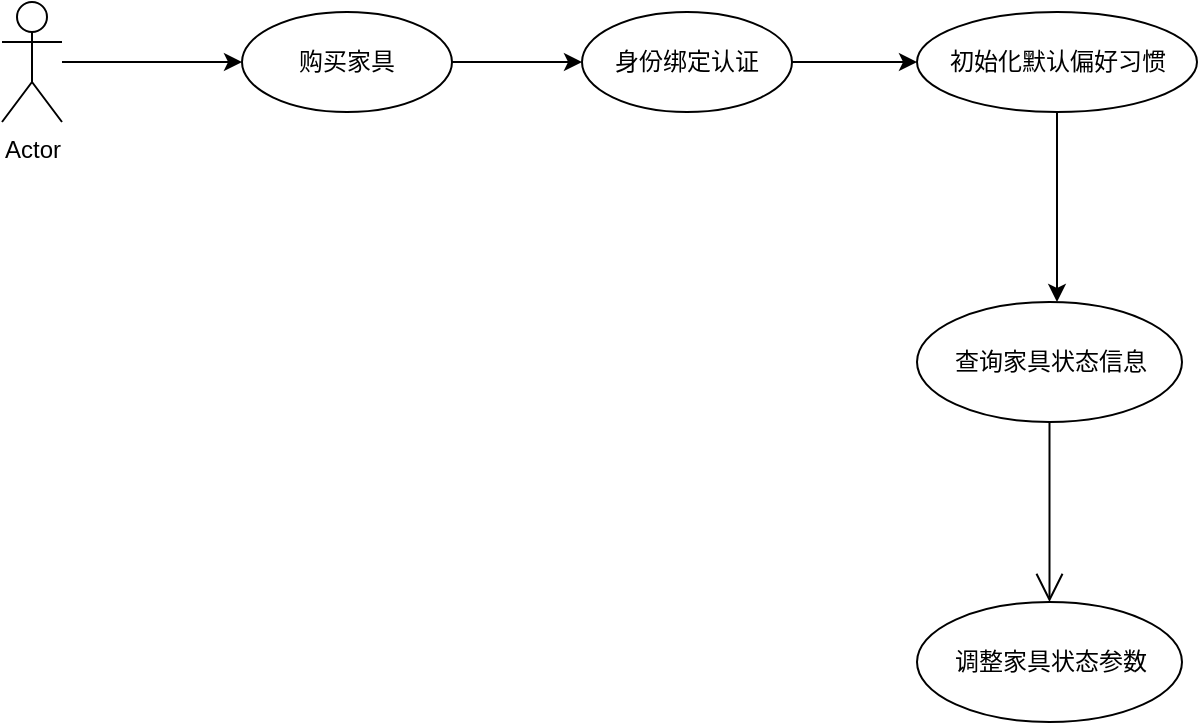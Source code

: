 <mxfile version="24.0.7" type="github">
  <diagram name="Page-1" id="0783ab3e-0a74-02c8-0abd-f7b4e66b4bec">
    <mxGraphModel dx="836" dy="576" grid="1" gridSize="10" guides="1" tooltips="1" connect="1" arrows="1" fold="1" page="1" pageScale="1" pageWidth="850" pageHeight="1100" background="none" math="0" shadow="0">
      <root>
        <mxCell id="0" />
        <mxCell id="1" parent="0" />
        <mxCell id="xaB9GiJI3lMty1Uy9sra-12" value="Actor" style="shape=umlActor;verticalLabelPosition=bottom;verticalAlign=top;html=1;outlineConnect=0;" vertex="1" parent="1">
          <mxGeometry x="60" y="320" width="30" height="60" as="geometry" />
        </mxCell>
        <mxCell id="xaB9GiJI3lMty1Uy9sra-19" value="" style="endArrow=classic;html=1;rounded=0;entryX=0;entryY=0.5;entryDx=0;entryDy=0;" edge="1" parent="1" source="xaB9GiJI3lMty1Uy9sra-12" target="xaB9GiJI3lMty1Uy9sra-36">
          <mxGeometry width="50" height="50" relative="1" as="geometry">
            <mxPoint x="240" y="430" as="sourcePoint" />
            <mxPoint x="180.0" y="350" as="targetPoint" />
          </mxGeometry>
        </mxCell>
        <mxCell id="xaB9GiJI3lMty1Uy9sra-25" value="" style="endArrow=classic;html=1;rounded=0;entryX=0;entryY=0.5;entryDx=0;entryDy=0;exitX=1;exitY=0.5;exitDx=0;exitDy=0;" edge="1" parent="1" source="xaB9GiJI3lMty1Uy9sra-36" target="xaB9GiJI3lMty1Uy9sra-39">
          <mxGeometry width="50" height="50" relative="1" as="geometry">
            <mxPoint x="290" y="350" as="sourcePoint" />
            <mxPoint x="350.0" y="350" as="targetPoint" />
          </mxGeometry>
        </mxCell>
        <mxCell id="xaB9GiJI3lMty1Uy9sra-32" value="" style="endArrow=classic;html=1;rounded=0;entryX=0;entryY=0.5;entryDx=0;entryDy=0;exitX=1;exitY=0.5;exitDx=0;exitDy=0;" edge="1" parent="1" source="xaB9GiJI3lMty1Uy9sra-39" target="xaB9GiJI3lMty1Uy9sra-42">
          <mxGeometry width="50" height="50" relative="1" as="geometry">
            <mxPoint x="460.0" y="350" as="sourcePoint" />
            <mxPoint x="535" y="350" as="targetPoint" />
          </mxGeometry>
        </mxCell>
        <mxCell id="xaB9GiJI3lMty1Uy9sra-33" value="" style="endArrow=classic;html=1;rounded=0;exitX=0.5;exitY=1;exitDx=0;exitDy=0;entryX=0.5;entryY=0;entryDx=0;entryDy=0;" edge="1" parent="1" source="xaB9GiJI3lMty1Uy9sra-42">
          <mxGeometry width="50" height="50" relative="1" as="geometry">
            <mxPoint x="587.5" y="380" as="sourcePoint" />
            <mxPoint x="587.5" y="470" as="targetPoint" />
          </mxGeometry>
        </mxCell>
        <mxCell id="xaB9GiJI3lMty1Uy9sra-36" value="购买家具" style="ellipse;whiteSpace=wrap;html=1;" vertex="1" parent="1">
          <mxGeometry x="180" y="325" width="105" height="50" as="geometry" />
        </mxCell>
        <mxCell id="xaB9GiJI3lMty1Uy9sra-39" value="身份绑定认证" style="ellipse;whiteSpace=wrap;html=1;" vertex="1" parent="1">
          <mxGeometry x="350" y="325" width="105" height="50" as="geometry" />
        </mxCell>
        <mxCell id="xaB9GiJI3lMty1Uy9sra-42" value="初始化默认偏好习惯" style="ellipse;whiteSpace=wrap;html=1;" vertex="1" parent="1">
          <mxGeometry x="517.5" y="325" width="140" height="50" as="geometry" />
        </mxCell>
        <mxCell id="xaB9GiJI3lMty1Uy9sra-44" value="查询家具状态信息" style="ellipse;whiteSpace=wrap;html=1;" vertex="1" parent="1">
          <mxGeometry x="517.5" y="470" width="132.5" height="60" as="geometry" />
        </mxCell>
        <mxCell id="xaB9GiJI3lMty1Uy9sra-45" value="调整家具状态参数" style="ellipse;whiteSpace=wrap;html=1;" vertex="1" parent="1">
          <mxGeometry x="517.5" y="620" width="132.5" height="60" as="geometry" />
        </mxCell>
        <mxCell id="xaB9GiJI3lMty1Uy9sra-53" value="" style="endArrow=open;endFill=1;endSize=12;html=1;rounded=0;entryX=0.5;entryY=0;entryDx=0;entryDy=0;exitX=0.5;exitY=1;exitDx=0;exitDy=0;" edge="1" parent="1" source="xaB9GiJI3lMty1Uy9sra-44" target="xaB9GiJI3lMty1Uy9sra-45">
          <mxGeometry width="160" relative="1" as="geometry">
            <mxPoint x="400" y="510" as="sourcePoint" />
            <mxPoint x="560" y="510" as="targetPoint" />
          </mxGeometry>
        </mxCell>
      </root>
    </mxGraphModel>
  </diagram>
</mxfile>
